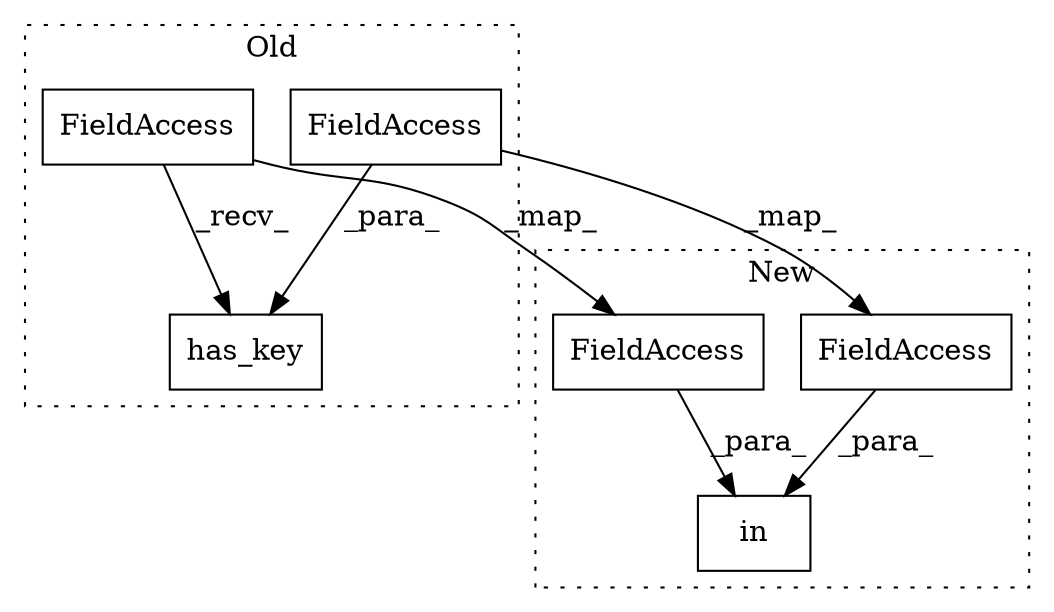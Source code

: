 digraph G {
subgraph cluster0 {
1 [label="has_key" a="32" s="4030,4039" l="8,1" shape="box"];
3 [label="FieldAccess" a="22" s="4020" l="9" shape="box"];
5 [label="FieldAccess" a="22" s="4038" l="1" shape="box"];
label = "Old";
style="dotted";
}
subgraph cluster1 {
2 [label="in" a="105" s="4030" l="14" shape="box"];
4 [label="FieldAccess" a="22" s="4035" l="9" shape="box"];
6 [label="FieldAccess" a="22" s="4030" l="1" shape="box"];
label = "New";
style="dotted";
}
3 -> 1 [label="_recv_"];
3 -> 4 [label="_map_"];
4 -> 2 [label="_para_"];
5 -> 6 [label="_map_"];
5 -> 1 [label="_para_"];
6 -> 2 [label="_para_"];
}